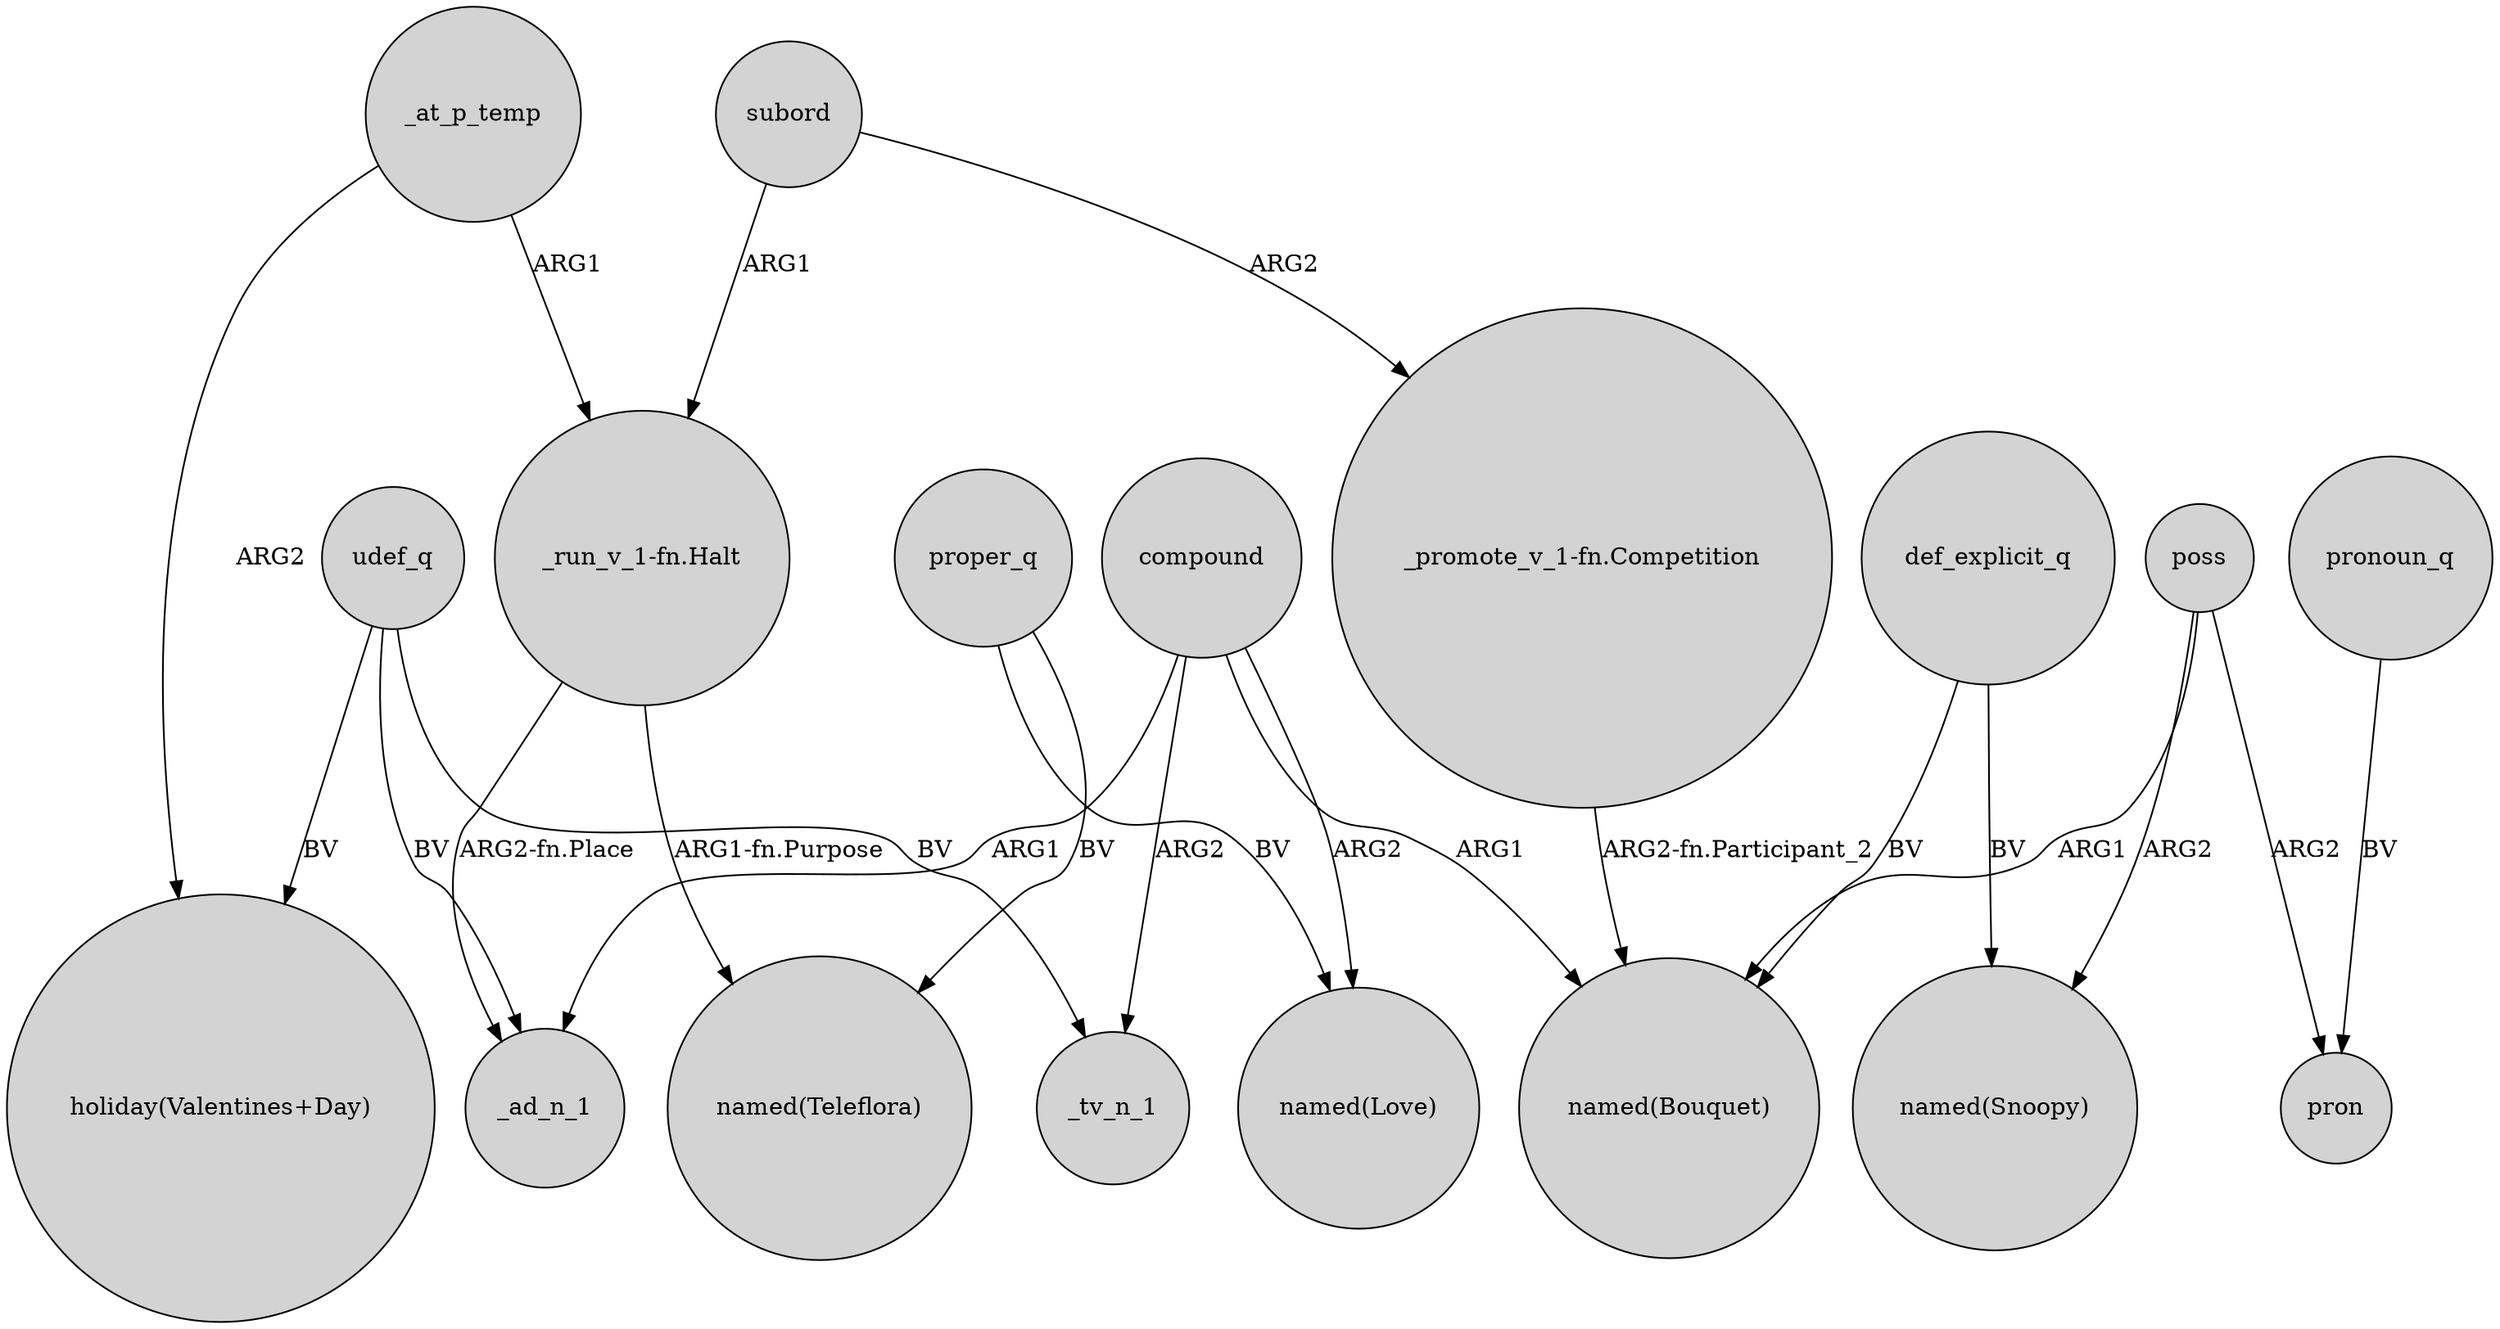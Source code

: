 digraph {
	node [shape=circle style=filled]
	_at_p_temp -> "holiday(Valentines+Day)" [label=ARG2]
	proper_q -> "named(Love)" [label=BV]
	poss -> "named(Bouquet)" [label=ARG1]
	"_promote_v_1-fn.Competition" -> "named(Bouquet)" [label="ARG2-fn.Participant_2"]
	poss -> "named(Snoopy)" [label=ARG2]
	subord -> "_run_v_1-fn.Halt" [label=ARG1]
	"_run_v_1-fn.Halt" -> _ad_n_1 [label="ARG2-fn.Place"]
	pronoun_q -> pron [label=BV]
	poss -> pron [label=ARG2]
	"_run_v_1-fn.Halt" -> "named(Teleflora)" [label="ARG1-fn.Purpose"]
	def_explicit_q -> "named(Bouquet)" [label=BV]
	udef_q -> _tv_n_1 [label=BV]
	proper_q -> "named(Teleflora)" [label=BV]
	compound -> "named(Love)" [label=ARG2]
	subord -> "_promote_v_1-fn.Competition" [label=ARG2]
	compound -> "named(Bouquet)" [label=ARG1]
	_at_p_temp -> "_run_v_1-fn.Halt" [label=ARG1]
	udef_q -> "holiday(Valentines+Day)" [label=BV]
	compound -> _ad_n_1 [label=ARG1]
	udef_q -> _ad_n_1 [label=BV]
	compound -> _tv_n_1 [label=ARG2]
	def_explicit_q -> "named(Snoopy)" [label=BV]
}
